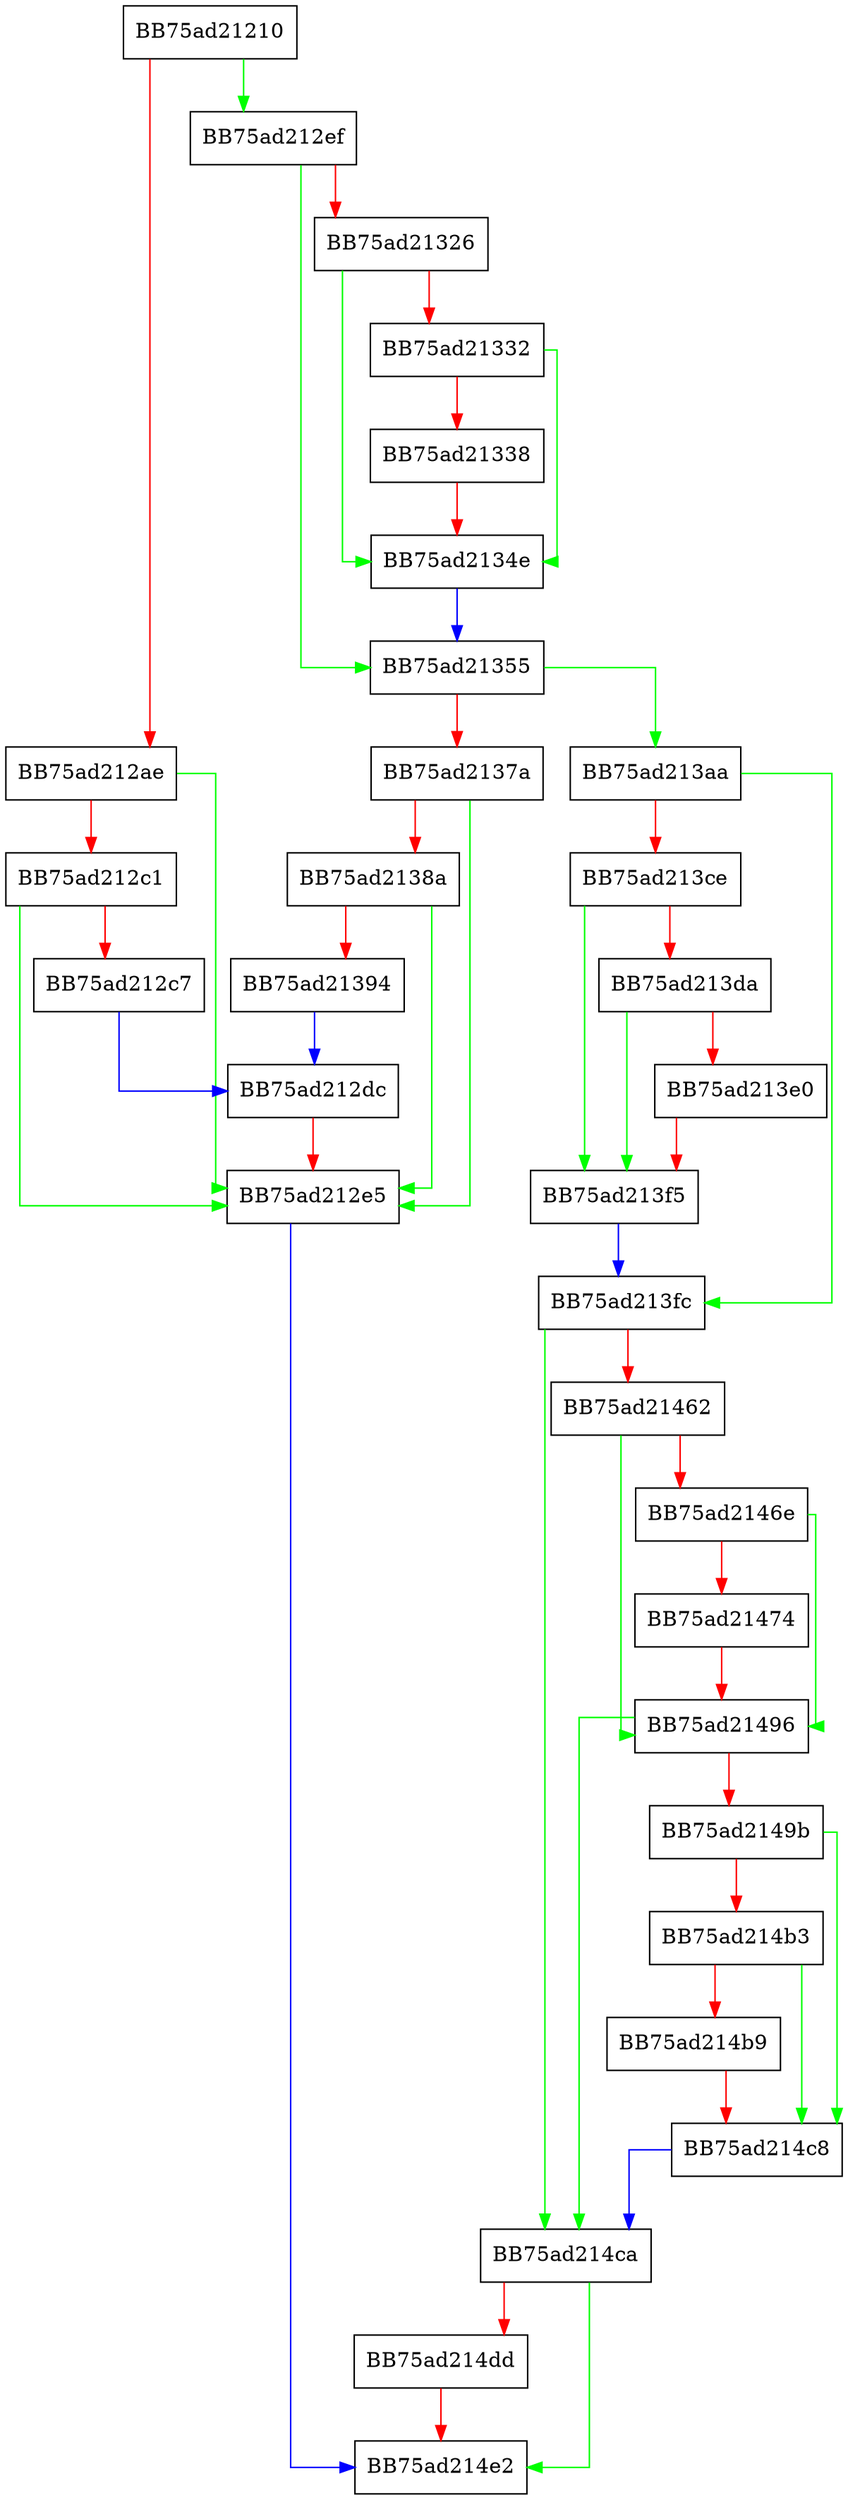digraph UncompressImage {
  node [shape="box"];
  graph [splines=ortho];
  BB75ad21210 -> BB75ad212ef [color="green"];
  BB75ad21210 -> BB75ad212ae [color="red"];
  BB75ad212ae -> BB75ad212e5 [color="green"];
  BB75ad212ae -> BB75ad212c1 [color="red"];
  BB75ad212c1 -> BB75ad212e5 [color="green"];
  BB75ad212c1 -> BB75ad212c7 [color="red"];
  BB75ad212c7 -> BB75ad212dc [color="blue"];
  BB75ad212dc -> BB75ad212e5 [color="red"];
  BB75ad212e5 -> BB75ad214e2 [color="blue"];
  BB75ad212ef -> BB75ad21355 [color="green"];
  BB75ad212ef -> BB75ad21326 [color="red"];
  BB75ad21326 -> BB75ad2134e [color="green"];
  BB75ad21326 -> BB75ad21332 [color="red"];
  BB75ad21332 -> BB75ad2134e [color="green"];
  BB75ad21332 -> BB75ad21338 [color="red"];
  BB75ad21338 -> BB75ad2134e [color="red"];
  BB75ad2134e -> BB75ad21355 [color="blue"];
  BB75ad21355 -> BB75ad213aa [color="green"];
  BB75ad21355 -> BB75ad2137a [color="red"];
  BB75ad2137a -> BB75ad212e5 [color="green"];
  BB75ad2137a -> BB75ad2138a [color="red"];
  BB75ad2138a -> BB75ad212e5 [color="green"];
  BB75ad2138a -> BB75ad21394 [color="red"];
  BB75ad21394 -> BB75ad212dc [color="blue"];
  BB75ad213aa -> BB75ad213fc [color="green"];
  BB75ad213aa -> BB75ad213ce [color="red"];
  BB75ad213ce -> BB75ad213f5 [color="green"];
  BB75ad213ce -> BB75ad213da [color="red"];
  BB75ad213da -> BB75ad213f5 [color="green"];
  BB75ad213da -> BB75ad213e0 [color="red"];
  BB75ad213e0 -> BB75ad213f5 [color="red"];
  BB75ad213f5 -> BB75ad213fc [color="blue"];
  BB75ad213fc -> BB75ad214ca [color="green"];
  BB75ad213fc -> BB75ad21462 [color="red"];
  BB75ad21462 -> BB75ad21496 [color="green"];
  BB75ad21462 -> BB75ad2146e [color="red"];
  BB75ad2146e -> BB75ad21496 [color="green"];
  BB75ad2146e -> BB75ad21474 [color="red"];
  BB75ad21474 -> BB75ad21496 [color="red"];
  BB75ad21496 -> BB75ad214ca [color="green"];
  BB75ad21496 -> BB75ad2149b [color="red"];
  BB75ad2149b -> BB75ad214c8 [color="green"];
  BB75ad2149b -> BB75ad214b3 [color="red"];
  BB75ad214b3 -> BB75ad214c8 [color="green"];
  BB75ad214b3 -> BB75ad214b9 [color="red"];
  BB75ad214b9 -> BB75ad214c8 [color="red"];
  BB75ad214c8 -> BB75ad214ca [color="blue"];
  BB75ad214ca -> BB75ad214e2 [color="green"];
  BB75ad214ca -> BB75ad214dd [color="red"];
  BB75ad214dd -> BB75ad214e2 [color="red"];
}
